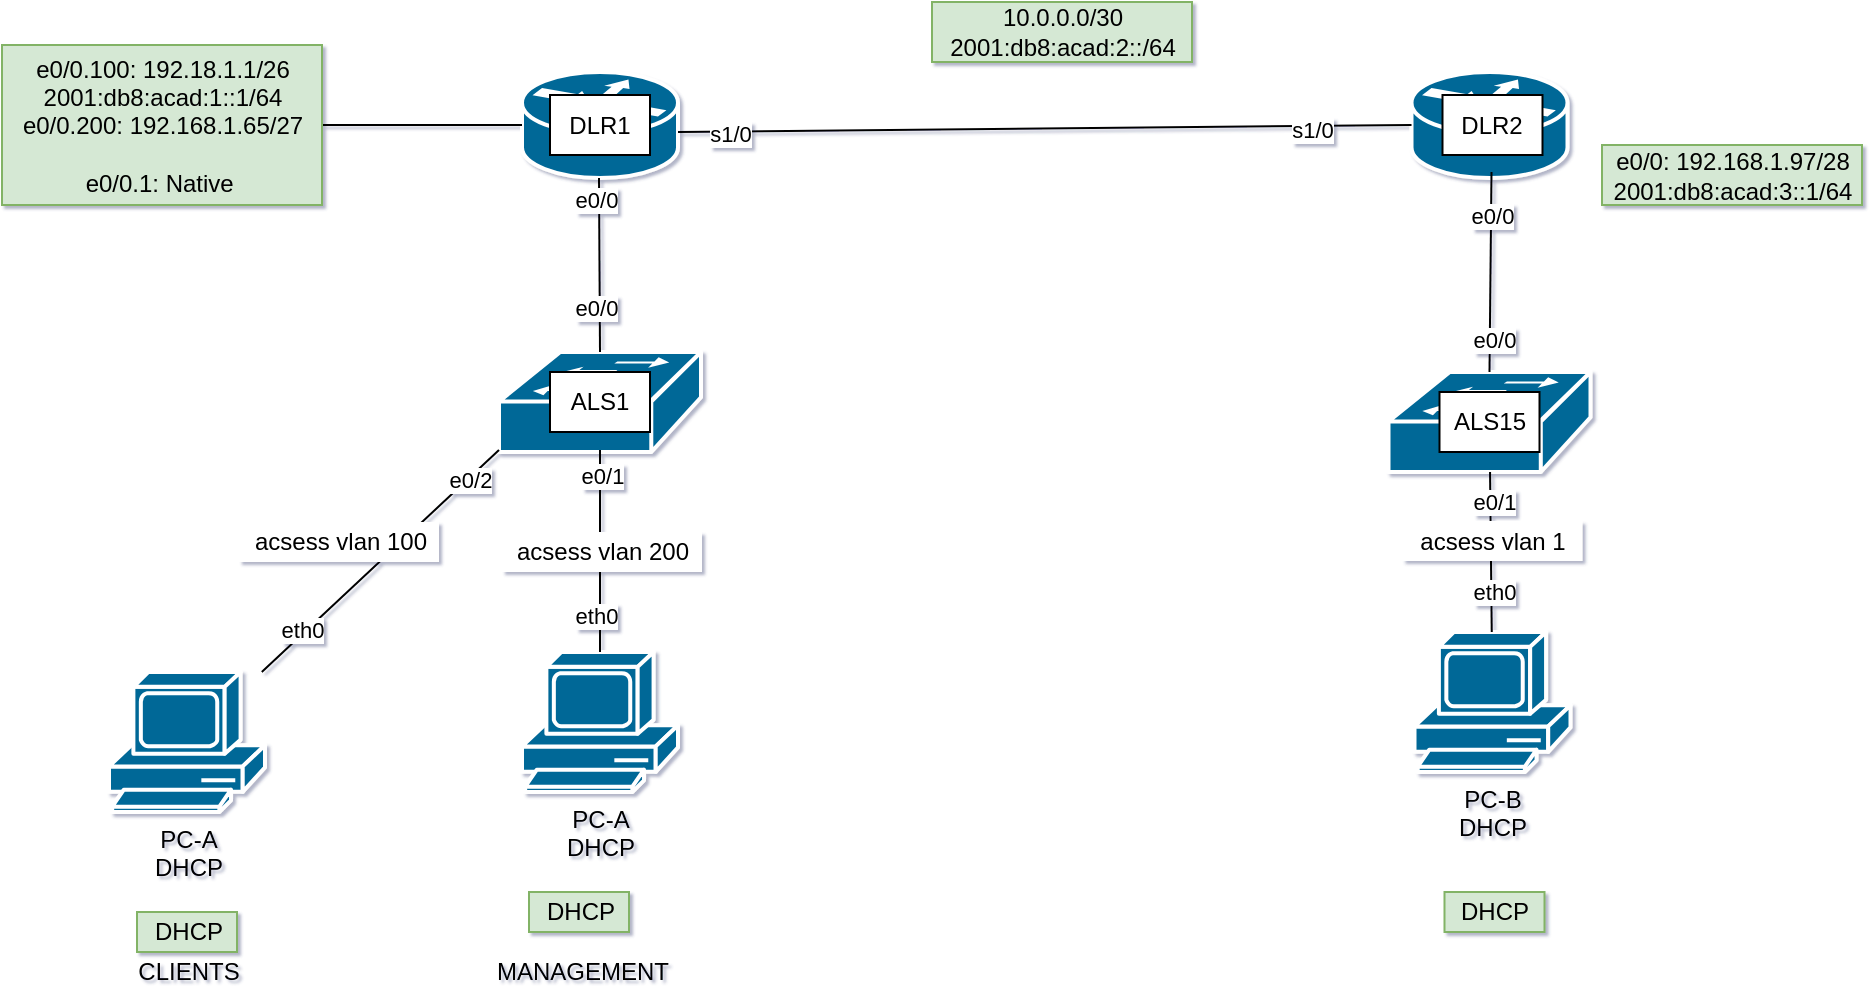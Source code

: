 <mxfile version="13.6.2" type="device" pages="2"><diagram id="6a731a19-8d31-9384-78a2-239565b7b9f0" name="Page-1"><mxGraphModel dx="1534" dy="808" grid="1" gridSize="10" guides="1" tooltips="1" connect="1" arrows="1" fold="1" page="1" pageScale="1" pageWidth="827" pageHeight="1169" background="#ffffff" math="0" shadow="1"><root><mxCell id="0"/><mxCell id="1" parent="0"/><mxCell id="f0vOi3dQecUWnS_UMckX-2257" value="" style="shape=mxgraph.cisco.switches.workgroup_switch;html=1;pointerEvents=1;dashed=0;fillColor=#036897;strokeColor=#ffffff;strokeWidth=2;verticalLabelPosition=bottom;verticalAlign=top;align=center;outlineConnect=0;" parent="1" vertex="1"><mxGeometry x="248.5" y="500" width="101" height="50" as="geometry"/></mxCell><mxCell id="f0vOi3dQecUWnS_UMckX-2258" value="" style="shape=mxgraph.cisco.switches.workgroup_switch;html=1;pointerEvents=1;dashed=0;fillColor=#036897;strokeColor=#ffffff;strokeWidth=2;verticalLabelPosition=bottom;verticalAlign=top;align=center;outlineConnect=0;" parent="1" vertex="1"><mxGeometry x="693.25" y="510" width="101" height="50" as="geometry"/></mxCell><mxCell id="f0vOi3dQecUWnS_UMckX-2259" value="" style="shape=mxgraph.cisco.routers.router;html=1;pointerEvents=1;dashed=0;fillColor=#036897;strokeColor=#ffffff;strokeWidth=2;verticalLabelPosition=bottom;verticalAlign=top;align=center;outlineConnect=0;" parent="1" vertex="1"><mxGeometry x="260" y="360" width="78" height="53" as="geometry"/></mxCell><mxCell id="f0vOi3dQecUWnS_UMckX-2260" value="" style="shape=mxgraph.cisco.routers.router;html=1;pointerEvents=1;dashed=0;fillColor=#036897;strokeColor=#ffffff;strokeWidth=2;verticalLabelPosition=bottom;verticalAlign=top;align=center;outlineConnect=0;" parent="1" vertex="1"><mxGeometry x="704.75" y="360" width="78" height="53" as="geometry"/></mxCell><mxCell id="f0vOi3dQecUWnS_UMckX-2265" value="PC-A&lt;br&gt;DHCP" style="shape=mxgraph.cisco.computers_and_peripherals.pc;html=1;pointerEvents=1;dashed=0;fillColor=#036897;strokeColor=#ffffff;strokeWidth=2;verticalLabelPosition=bottom;verticalAlign=top;align=center;outlineConnect=0;" parent="1" vertex="1"><mxGeometry x="260" y="650" width="78" height="70" as="geometry"/></mxCell><mxCell id="f0vOi3dQecUWnS_UMckX-2269" value="PC-B&lt;br&gt;DHCP&lt;br&gt;&lt;span style=&quot;color: rgba(0 , 0 , 0 , 0) ; font-family: monospace ; font-size: 0px&quot;&gt;%3CmxGraphModel%3E%3Croot%3E%3CmxCell%20id%3D%220%22%2F%3E%3CmxCell%20id%3D%221%22%20parent%3D%220%22%2F%3E%3CmxCell%20id%3D%222%22%20value%3D%22R1%22%20style%3D%22rounded%3D0%3BwhiteSpace%3Dwrap%3Bhtml%3D1%3B%22%20vertex%3D%221%22%20parent%3D%221%22%3E%3CmxGeometry%20x%3D%22274%22%20y%3D%22371.5%22%20width%3D%2250%22%20height%3D%2230%22%20as%3D%22geometry%22%2F%3E%3C%2FmxCell%3E%3C%2Froot%3E%3C%2FmxGraphModel%3ED&lt;br&gt;&lt;br&gt;&lt;br&gt;&lt;/span&gt;" style="shape=mxgraph.cisco.computers_and_peripherals.pc;html=1;pointerEvents=1;dashed=0;fillColor=#036897;strokeColor=#ffffff;strokeWidth=2;verticalLabelPosition=bottom;verticalAlign=top;align=center;outlineConnect=0;" parent="1" vertex="1"><mxGeometry x="706.25" y="640" width="78" height="70" as="geometry"/></mxCell><mxCell id="f0vOi3dQecUWnS_UMckX-2272" value="" style="endArrow=none;html=1;exitX=0.5;exitY=0;exitDx=0;exitDy=0;exitPerimeter=0;" parent="1" source="f0vOi3dQecUWnS_UMckX-2258" edge="1"><mxGeometry width="50" height="50" relative="1" as="geometry"><mxPoint x="694.75" y="460" as="sourcePoint"/><mxPoint x="744.75" y="410" as="targetPoint"/></mxGeometry></mxCell><mxCell id="f0vOi3dQecUWnS_UMckX-2279" value="e0/0" style="edgeLabel;html=1;align=center;verticalAlign=middle;resizable=0;points=[];" parent="f0vOi3dQecUWnS_UMckX-2272" vertex="1" connectable="0"><mxGeometry x="0.56" relative="1" as="geometry"><mxPoint as="offset"/></mxGeometry></mxCell><mxCell id="f0vOi3dQecUWnS_UMckX-2280" value="e0/0" style="edgeLabel;html=1;align=center;verticalAlign=middle;resizable=0;points=[];" parent="f0vOi3dQecUWnS_UMckX-2272" vertex="1" connectable="0"><mxGeometry x="-0.68" y="-2" relative="1" as="geometry"><mxPoint as="offset"/></mxGeometry></mxCell><mxCell id="f0vOi3dQecUWnS_UMckX-2273" value="" style="endArrow=none;html=1;entryX=0;entryY=0.5;entryDx=0;entryDy=0;entryPerimeter=0;" parent="1" target="f0vOi3dQecUWnS_UMckX-2260" edge="1"><mxGeometry width="50" height="50" relative="1" as="geometry"><mxPoint x="338" y="390" as="sourcePoint"/><mxPoint x="388" y="340" as="targetPoint"/></mxGeometry></mxCell><mxCell id="f0vOi3dQecUWnS_UMckX-2277" value="s1/0" style="edgeLabel;html=1;align=center;verticalAlign=middle;resizable=0;points=[];" parent="f0vOi3dQecUWnS_UMckX-2273" vertex="1" connectable="0"><mxGeometry x="-0.857" y="-1" relative="1" as="geometry"><mxPoint as="offset"/></mxGeometry></mxCell><mxCell id="f0vOi3dQecUWnS_UMckX-2278" value="s1/0" style="edgeLabel;html=1;align=center;verticalAlign=middle;resizable=0;points=[];" parent="f0vOi3dQecUWnS_UMckX-2273" vertex="1" connectable="0"><mxGeometry x="0.725" y="-2" relative="1" as="geometry"><mxPoint as="offset"/></mxGeometry></mxCell><mxCell id="f0vOi3dQecUWnS_UMckX-2274" value="" style="endArrow=none;html=1;" parent="1" edge="1"><mxGeometry width="50" height="50" relative="1" as="geometry"><mxPoint x="299" y="500" as="sourcePoint"/><mxPoint x="298.5" y="413" as="targetPoint"/></mxGeometry></mxCell><mxCell id="f0vOi3dQecUWnS_UMckX-2285" value="e0/0" style="edgeLabel;html=1;align=center;verticalAlign=middle;resizable=0;points=[];" parent="f0vOi3dQecUWnS_UMckX-2274" vertex="1" connectable="0"><mxGeometry x="0.747" y="2" relative="1" as="geometry"><mxPoint as="offset"/></mxGeometry></mxCell><mxCell id="f0vOi3dQecUWnS_UMckX-2286" value="e0/0" style="edgeLabel;html=1;align=center;verticalAlign=middle;resizable=0;points=[];" parent="f0vOi3dQecUWnS_UMckX-2274" vertex="1" connectable="0"><mxGeometry x="-0.494" y="2" relative="1" as="geometry"><mxPoint as="offset"/></mxGeometry></mxCell><mxCell id="f0vOi3dQecUWnS_UMckX-2275" value="" style="endArrow=none;html=1;entryX=0.5;entryY=0.98;entryDx=0;entryDy=0;entryPerimeter=0;" parent="1" source="f0vOi3dQecUWnS_UMckX-2265" target="f0vOi3dQecUWnS_UMckX-2257" edge="1"><mxGeometry width="50" height="50" relative="1" as="geometry"><mxPoint x="299" y="700" as="sourcePoint"/><mxPoint x="298.5" y="590" as="targetPoint"/></mxGeometry></mxCell><mxCell id="f0vOi3dQecUWnS_UMckX-2283" value="eth0" style="edgeLabel;html=1;align=center;verticalAlign=middle;resizable=0;points=[];" parent="f0vOi3dQecUWnS_UMckX-2275" vertex="1" connectable="0"><mxGeometry x="-0.644" y="2" relative="1" as="geometry"><mxPoint as="offset"/></mxGeometry></mxCell><mxCell id="f0vOi3dQecUWnS_UMckX-2284" value="e0/1" style="edgeLabel;html=1;align=center;verticalAlign=middle;resizable=0;points=[];" parent="f0vOi3dQecUWnS_UMckX-2275" vertex="1" connectable="0"><mxGeometry x="0.743" y="-1" relative="1" as="geometry"><mxPoint as="offset"/></mxGeometry></mxCell><mxCell id="f0vOi3dQecUWnS_UMckX-2276" value="" style="endArrow=none;html=1;" parent="1" source="f0vOi3dQecUWnS_UMckX-2269" target="f0vOi3dQecUWnS_UMckX-2258" edge="1"><mxGeometry width="50" height="50" relative="1" as="geometry"><mxPoint x="743.75" y="720" as="sourcePoint"/><mxPoint x="743.25" y="610" as="targetPoint"/></mxGeometry></mxCell><mxCell id="f0vOi3dQecUWnS_UMckX-2281" value="e0/1" style="edgeLabel;html=1;align=center;verticalAlign=middle;resizable=0;points=[];" parent="f0vOi3dQecUWnS_UMckX-2276" vertex="1" connectable="0"><mxGeometry x="0.625" y="-2" relative="1" as="geometry"><mxPoint as="offset"/></mxGeometry></mxCell><mxCell id="f0vOi3dQecUWnS_UMckX-2282" value="eth0" style="edgeLabel;html=1;align=center;verticalAlign=middle;resizable=0;points=[];" parent="f0vOi3dQecUWnS_UMckX-2276" vertex="1" connectable="0"><mxGeometry x="-0.5" y="-1" relative="1" as="geometry"><mxPoint as="offset"/></mxGeometry></mxCell><mxCell id="f0vOi3dQecUWnS_UMckX-2292" value="DLR1" style="rounded=0;whiteSpace=wrap;html=1;" parent="1" vertex="1"><mxGeometry x="274" y="371.5" width="50" height="30" as="geometry"/></mxCell><mxCell id="f0vOi3dQecUWnS_UMckX-2293" value="DLR2" style="rounded=0;whiteSpace=wrap;html=1;" parent="1" vertex="1"><mxGeometry x="720.25" y="371.5" width="50" height="30" as="geometry"/></mxCell><mxCell id="f0vOi3dQecUWnS_UMckX-2294" value="ALS1" style="rounded=0;whiteSpace=wrap;html=1;" parent="1" vertex="1"><mxGeometry x="274" y="510" width="50" height="30" as="geometry"/></mxCell><mxCell id="f0vOi3dQecUWnS_UMckX-2295" value="ALS15" style="rounded=0;whiteSpace=wrap;html=1;" parent="1" vertex="1"><mxGeometry x="718.75" y="520" width="50" height="30" as="geometry"/></mxCell><mxCell id="wXW8aQP-2eu-8kfuckGV-1" value="10.0.0.0/30&lt;br&gt;2001:db8:acad:2::/64&lt;br&gt;" style="text;html=1;align=center;verticalAlign=middle;resizable=0;points=[];autosize=1;rotation=0;fillColor=#d5e8d4;strokeColor=#82b366;" parent="1" vertex="1"><mxGeometry x="465" y="325" width="130" height="30" as="geometry"/></mxCell><mxCell id="RoTN_xYeZoNOPvHs3CTj-2" style="edgeStyle=orthogonalEdgeStyle;rounded=0;orthogonalLoop=1;jettySize=auto;html=1;endArrow=none;endFill=0;" parent="1" source="wXW8aQP-2eu-8kfuckGV-2" target="f0vOi3dQecUWnS_UMckX-2259" edge="1"><mxGeometry relative="1" as="geometry"/></mxCell><mxCell id="wXW8aQP-2eu-8kfuckGV-2" value="e0/0.100: 192.18.1.1/26&lt;br&gt;2001:db8:acad:1::1/64&lt;br&gt;e0/0.200: 192.168.1.65/27&lt;br&gt;&lt;br&gt;e0/0.1: Native&amp;nbsp;" style="text;html=1;align=center;verticalAlign=middle;resizable=0;points=[];autosize=1;rotation=0;fillColor=#d5e8d4;strokeColor=#82b366;" parent="1" vertex="1"><mxGeometry y="346.5" width="160" height="80" as="geometry"/></mxCell><mxCell id="wXW8aQP-2eu-8kfuckGV-3" value="DHCP" style="text;html=1;align=center;verticalAlign=middle;resizable=0;points=[];autosize=1;rotation=0;fillColor=#d5e8d4;strokeColor=#82b366;" parent="1" vertex="1"><mxGeometry x="263.5" y="770" width="50" height="20" as="geometry"/></mxCell><mxCell id="wXW8aQP-2eu-8kfuckGV-4" value="acsess vlan 200&lt;br&gt;" style="text;html=1;align=center;verticalAlign=middle;resizable=0;points=[];autosize=1;rounded=0;shadow=0;sketch=0;glass=0;fillColor=#ffffff;" parent="1" vertex="1"><mxGeometry x="250" y="590" width="100" height="20" as="geometry"/></mxCell><mxCell id="wXW8aQP-2eu-8kfuckGV-5" value="acsess vlan 1" style="text;html=1;align=center;verticalAlign=middle;resizable=0;points=[];autosize=1;rounded=0;shadow=0;sketch=0;glass=0;fillColor=#ffffff;" parent="1" vertex="1"><mxGeometry x="700.25" y="584.5" width="90" height="20" as="geometry"/></mxCell><mxCell id="wXW8aQP-2eu-8kfuckGV-6" value="DHCP" style="text;html=1;align=center;verticalAlign=middle;resizable=0;points=[];autosize=1;rotation=0;fillColor=#d5e8d4;strokeColor=#82b366;" parent="1" vertex="1"><mxGeometry x="721.25" y="770" width="50" height="20" as="geometry"/></mxCell><mxCell id="wXW8aQP-2eu-8kfuckGV-7" value="e0/0: 192.168.1.97/28&lt;br&gt;2001:db8:acad:3::1/64" style="text;html=1;align=center;verticalAlign=middle;resizable=0;points=[];autosize=1;rotation=0;fillColor=#d5e8d4;strokeColor=#82b366;" parent="1" vertex="1"><mxGeometry x="800" y="396.5" width="130" height="30" as="geometry"/></mxCell><mxCell id="wXW8aQP-2eu-8kfuckGV-8" value="PC-A&lt;br&gt;DHCP" style="shape=mxgraph.cisco.computers_and_peripherals.pc;html=1;pointerEvents=1;dashed=0;fillColor=#036897;strokeColor=#ffffff;strokeWidth=2;verticalLabelPosition=bottom;verticalAlign=top;align=center;outlineConnect=0;" parent="1" vertex="1"><mxGeometry x="53.5" y="660" width="78" height="70" as="geometry"/></mxCell><mxCell id="wXW8aQP-2eu-8kfuckGV-9" value="" style="endArrow=none;html=1;entryX=0;entryY=0.98;entryDx=0;entryDy=0;entryPerimeter=0;" parent="1" source="wXW8aQP-2eu-8kfuckGV-8" target="f0vOi3dQecUWnS_UMckX-2257" edge="1"><mxGeometry width="50" height="50" relative="1" as="geometry"><mxPoint x="179" y="700" as="sourcePoint"/><mxPoint x="179" y="549" as="targetPoint"/></mxGeometry></mxCell><mxCell id="wXW8aQP-2eu-8kfuckGV-10" value="eth0" style="edgeLabel;html=1;align=center;verticalAlign=middle;resizable=0;points=[];" parent="wXW8aQP-2eu-8kfuckGV-9" vertex="1" connectable="0"><mxGeometry x="-0.644" y="2" relative="1" as="geometry"><mxPoint as="offset"/></mxGeometry></mxCell><mxCell id="wXW8aQP-2eu-8kfuckGV-11" value="e0/2" style="edgeLabel;html=1;align=center;verticalAlign=middle;resizable=0;points=[];" parent="wXW8aQP-2eu-8kfuckGV-9" vertex="1" connectable="0"><mxGeometry x="0.743" y="-1" relative="1" as="geometry"><mxPoint as="offset"/></mxGeometry></mxCell><mxCell id="wXW8aQP-2eu-8kfuckGV-12" value="DHCP" style="text;html=1;align=center;verticalAlign=middle;resizable=0;points=[];autosize=1;rotation=0;fillColor=#d5e8d4;strokeColor=#82b366;" parent="1" vertex="1"><mxGeometry x="67.5" y="780" width="50" height="20" as="geometry"/></mxCell><mxCell id="wXW8aQP-2eu-8kfuckGV-13" value="acsess vlan 100" style="text;html=1;align=center;verticalAlign=middle;resizable=0;points=[];autosize=1;rounded=0;shadow=0;sketch=0;glass=0;fillColor=#ffffff;" parent="1" vertex="1"><mxGeometry x="118.5" y="585" width="100" height="20" as="geometry"/></mxCell><mxCell id="wXW8aQP-2eu-8kfuckGV-15" value="MANAGEMENT" style="text;html=1;align=center;verticalAlign=middle;resizable=0;points=[];autosize=1;" parent="1" vertex="1"><mxGeometry x="239.5" y="800" width="100" height="20" as="geometry"/></mxCell><mxCell id="wXW8aQP-2eu-8kfuckGV-16" value="CLIENTS" style="text;html=1;align=center;verticalAlign=middle;resizable=0;points=[];autosize=1;" parent="1" vertex="1"><mxGeometry x="57.5" y="800" width="70" height="20" as="geometry"/></mxCell></root></mxGraphModel></diagram><diagram id="hcnFx2fkHfvS2bT_lT7R" name="Page-2"><mxGraphModel dx="1408" dy="808" grid="1" gridSize="10" guides="1" tooltips="1" connect="1" arrows="1" fold="1" page="1" pageScale="1" pageWidth="827" pageHeight="1169" math="0" shadow="0"><root><mxCell id="zXmFSObuqy01BLnEuWFJ-0"/><mxCell id="zXmFSObuqy01BLnEuWFJ-1" parent="zXmFSObuqy01BLnEuWFJ-0"/><mxCell id="zXmFSObuqy01BLnEuWFJ-9" style="edgeStyle=none;rounded=0;orthogonalLoop=1;jettySize=auto;html=1;entryX=0.16;entryY=0.55;entryDx=0;entryDy=0;entryPerimeter=0;endArrow=none;endFill=0;exitX=1;exitY=0.5;exitDx=0;exitDy=0;exitPerimeter=0;" edge="1" parent="zXmFSObuqy01BLnEuWFJ-1" source="zXmFSObuqy01BLnEuWFJ-12" target="zXmFSObuqy01BLnEuWFJ-8"><mxGeometry relative="1" as="geometry"/></mxCell><mxCell id="zXmFSObuqy01BLnEuWFJ-2" value="" style="shape=mxgraph.cisco.routers.router;html=1;pointerEvents=1;dashed=0;fillColor=#036897;strokeColor=#ffffff;strokeWidth=2;verticalLabelPosition=bottom;verticalAlign=top;align=center;outlineConnect=0;" vertex="1" parent="zXmFSObuqy01BLnEuWFJ-1"><mxGeometry x="590" y="280" width="78" height="53" as="geometry"/></mxCell><mxCell id="zXmFSObuqy01BLnEuWFJ-4" style="edgeStyle=none;rounded=0;orthogonalLoop=1;jettySize=auto;html=1;endArrow=none;endFill=0;" edge="1" parent="zXmFSObuqy01BLnEuWFJ-1" source="zXmFSObuqy01BLnEuWFJ-5" target="zXmFSObuqy01BLnEuWFJ-2"><mxGeometry relative="1" as="geometry"/></mxCell><mxCell id="zXmFSObuqy01BLnEuWFJ-10" style="edgeStyle=none;rounded=0;orthogonalLoop=1;jettySize=auto;html=1;exitX=0;exitY=0.5;exitDx=0;exitDy=0;exitPerimeter=0;entryX=0.875;entryY=0.5;entryDx=0;entryDy=0;entryPerimeter=0;endArrow=none;endFill=0;" edge="1" parent="zXmFSObuqy01BLnEuWFJ-1" source="zXmFSObuqy01BLnEuWFJ-17" target="zXmFSObuqy01BLnEuWFJ-7"><mxGeometry relative="1" as="geometry"/></mxCell><mxCell id="zXmFSObuqy01BLnEuWFJ-3" value="" style="shape=mxgraph.cisco.routers.router;html=1;pointerEvents=1;dashed=0;fillColor=#036897;strokeColor=#ffffff;strokeWidth=2;verticalLabelPosition=bottom;verticalAlign=top;align=center;outlineConnect=0;" vertex="1" parent="zXmFSObuqy01BLnEuWFJ-1"><mxGeometry x="280" y="280" width="78" height="53" as="geometry"/></mxCell><mxCell id="zXmFSObuqy01BLnEuWFJ-5" value="10.0.0.1/30" style="shape=process;whiteSpace=wrap;html=1;backgroundOutline=1;" vertex="1" parent="zXmFSObuqy01BLnEuWFJ-1"><mxGeometry x="414" y="298" width="120" height="17" as="geometry"/></mxCell><mxCell id="zXmFSObuqy01BLnEuWFJ-6" style="edgeStyle=none;rounded=0;orthogonalLoop=1;jettySize=auto;html=1;endArrow=none;endFill=0;" edge="1" parent="zXmFSObuqy01BLnEuWFJ-1" source="zXmFSObuqy01BLnEuWFJ-3" target="zXmFSObuqy01BLnEuWFJ-5"><mxGeometry relative="1" as="geometry"><mxPoint x="318" y="306.5" as="sourcePoint"/><mxPoint x="620" y="306.5" as="targetPoint"/></mxGeometry></mxCell><mxCell id="zXmFSObuqy01BLnEuWFJ-7" value="Sabnet A&lt;br&gt;58 hosts" style="ellipse;shape=cloud;whiteSpace=wrap;html=1;" vertex="1" parent="zXmFSObuqy01BLnEuWFJ-1"><mxGeometry x="20" y="266.5" width="120" height="80" as="geometry"/></mxCell><mxCell id="zXmFSObuqy01BLnEuWFJ-8" value="User" style="ellipse;shape=cloud;whiteSpace=wrap;html=1;" vertex="1" parent="zXmFSObuqy01BLnEuWFJ-1"><mxGeometry x="827" y="266.5" width="120" height="80" as="geometry"/></mxCell><mxCell id="zXmFSObuqy01BLnEuWFJ-12" value="VLAN 1" style="shape=process;whiteSpace=wrap;html=1;backgroundOutline=1;" vertex="1" parent="zXmFSObuqy01BLnEuWFJ-1"><mxGeometry x="690" y="298" width="120" height="17" as="geometry"/></mxCell><mxCell id="zXmFSObuqy01BLnEuWFJ-13" style="edgeStyle=none;rounded=0;orthogonalLoop=1;jettySize=auto;html=1;endArrow=none;endFill=0;exitX=1;exitY=0.5;exitDx=0;exitDy=0;exitPerimeter=0;" edge="1" parent="zXmFSObuqy01BLnEuWFJ-1" source="zXmFSObuqy01BLnEuWFJ-2"><mxGeometry relative="1" as="geometry"><mxPoint x="668" y="306.5" as="sourcePoint"/><mxPoint x="690" y="307" as="targetPoint"/></mxGeometry></mxCell><mxCell id="zXmFSObuqy01BLnEuWFJ-14" value="R1" style="rounded=0;whiteSpace=wrap;html=1;" vertex="1" parent="zXmFSObuqy01BLnEuWFJ-1"><mxGeometry x="298" y="300" width="42" height="15" as="geometry"/></mxCell><mxCell id="zXmFSObuqy01BLnEuWFJ-16" value="R2" style="rounded=0;whiteSpace=wrap;html=1;" vertex="1" parent="zXmFSObuqy01BLnEuWFJ-1"><mxGeometry x="608" y="300" width="42" height="15" as="geometry"/></mxCell><mxCell id="zXmFSObuqy01BLnEuWFJ-17" value="VLAN 100" style="shape=process;whiteSpace=wrap;html=1;backgroundOutline=1;" vertex="1" parent="zXmFSObuqy01BLnEuWFJ-1"><mxGeometry x="140" y="299" width="120" height="17" as="geometry"/></mxCell><mxCell id="zXmFSObuqy01BLnEuWFJ-18" style="edgeStyle=none;rounded=0;orthogonalLoop=1;jettySize=auto;html=1;exitX=0;exitY=0.5;exitDx=0;exitDy=0;exitPerimeter=0;endArrow=none;endFill=0;" edge="1" parent="zXmFSObuqy01BLnEuWFJ-1" source="zXmFSObuqy01BLnEuWFJ-3"><mxGeometry relative="1" as="geometry"><mxPoint x="280" y="306.5" as="sourcePoint"/><mxPoint x="260" y="308" as="targetPoint"/></mxGeometry></mxCell><mxCell id="H_segOFPMuplCRUmxsNe-0" style="edgeStyle=none;rounded=0;orthogonalLoop=1;jettySize=auto;html=1;exitX=0;exitY=0.5;exitDx=0;exitDy=0;exitPerimeter=0;entryX=0.875;entryY=0.5;entryDx=0;entryDy=0;entryPerimeter=0;endArrow=none;endFill=0;" edge="1" parent="zXmFSObuqy01BLnEuWFJ-1" source="H_segOFPMuplCRUmxsNe-2" target="H_segOFPMuplCRUmxsNe-1"><mxGeometry relative="1" as="geometry"/></mxCell><mxCell id="H_segOFPMuplCRUmxsNe-1" value="Sabnet B&lt;br&gt;28 hosts" style="ellipse;shape=cloud;whiteSpace=wrap;html=1;" vertex="1" parent="zXmFSObuqy01BLnEuWFJ-1"><mxGeometry x="20" y="360" width="120" height="80" as="geometry"/></mxCell><mxCell id="H_segOFPMuplCRUmxsNe-3" style="edgeStyle=none;rounded=0;orthogonalLoop=1;jettySize=auto;html=1;endArrow=none;endFill=0;" edge="1" parent="zXmFSObuqy01BLnEuWFJ-1" source="H_segOFPMuplCRUmxsNe-2" target="zXmFSObuqy01BLnEuWFJ-3"><mxGeometry relative="1" as="geometry"/></mxCell><mxCell id="H_segOFPMuplCRUmxsNe-2" value="VLAN 200" style="shape=process;whiteSpace=wrap;html=1;backgroundOutline=1;" vertex="1" parent="zXmFSObuqy01BLnEuWFJ-1"><mxGeometry x="140" y="392.5" width="120" height="17" as="geometry"/></mxCell></root></mxGraphModel></diagram></mxfile>
